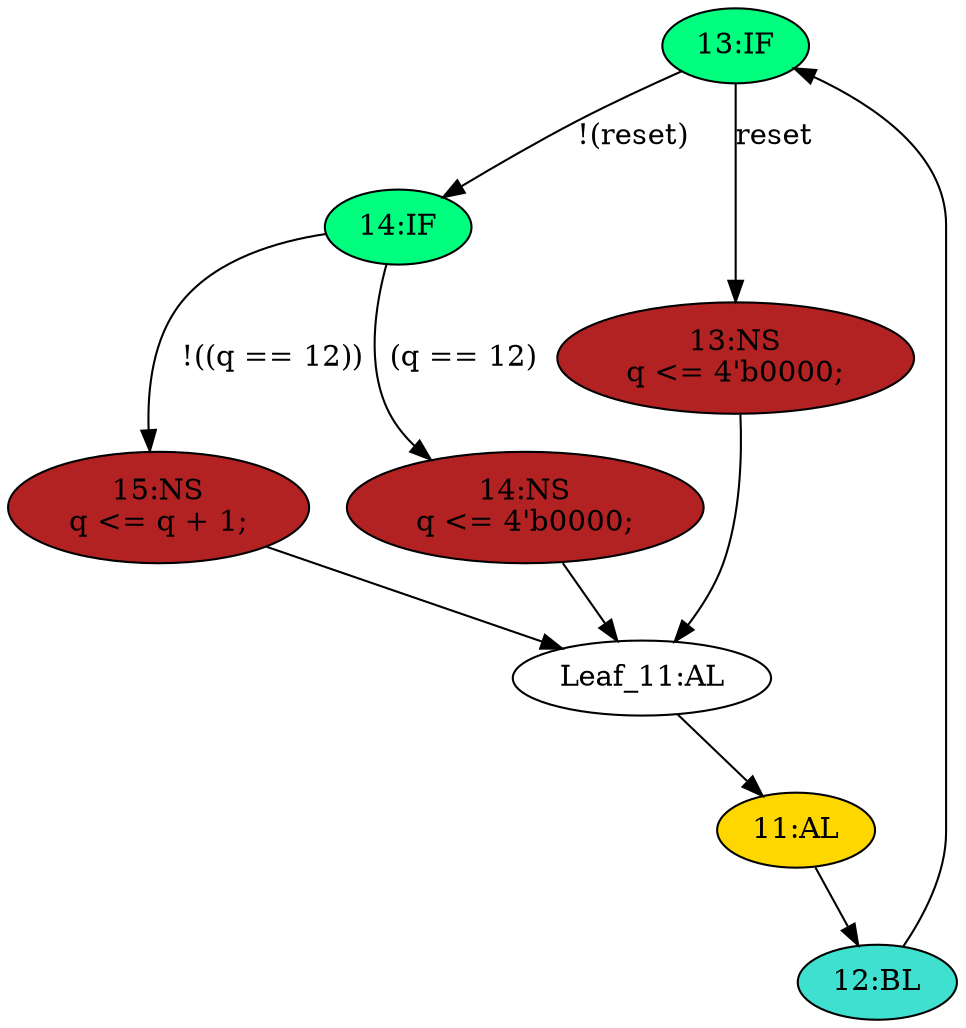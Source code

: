 strict digraph "compose( ,  )" {
	node [label="\N"];
	"13:IF"	[ast="<pyverilog.vparser.ast.IfStatement object at 0x7f99743b71d0>",
		fillcolor=springgreen,
		label="13:IF",
		statements="[]",
		style=filled,
		typ=IfStatement];
	"14:IF"	[ast="<pyverilog.vparser.ast.IfStatement object at 0x7f99743a3210>",
		fillcolor=springgreen,
		label="14:IF",
		statements="[]",
		style=filled,
		typ=IfStatement];
	"13:IF" -> "14:IF"	[cond="['reset']",
		label="!(reset)",
		lineno=13];
	"13:NS"	[ast="<pyverilog.vparser.ast.NonblockingSubstitution object at 0x7f99743b7090>",
		fillcolor=firebrick,
		label="13:NS
q <= 4'b0000;",
		statements="[<pyverilog.vparser.ast.NonblockingSubstitution object at 0x7f99743b7090>]",
		style=filled,
		typ=NonblockingSubstitution];
	"13:IF" -> "13:NS"	[cond="['reset']",
		label=reset,
		lineno=13];
	"11:AL"	[ast="<pyverilog.vparser.ast.Always object at 0x7f9974675f10>",
		clk_sens=True,
		fillcolor=gold,
		label="11:AL",
		sens="['clk']",
		statements="[]",
		style=filled,
		typ=Always,
		use_var="['q', 'reset']"];
	"12:BL"	[ast="<pyverilog.vparser.ast.Block object at 0x7f9974675690>",
		fillcolor=turquoise,
		label="12:BL",
		statements="[]",
		style=filled,
		typ=Block];
	"11:AL" -> "12:BL"	[cond="[]",
		lineno=None];
	"Leaf_11:AL"	[def_var="['q']",
		label="Leaf_11:AL"];
	"Leaf_11:AL" -> "11:AL";
	"15:NS"	[ast="<pyverilog.vparser.ast.NonblockingSubstitution object at 0x7f997434ebd0>",
		fillcolor=firebrick,
		label="15:NS
q <= q + 1;",
		statements="[<pyverilog.vparser.ast.NonblockingSubstitution object at 0x7f997434ebd0>]",
		style=filled,
		typ=NonblockingSubstitution];
	"14:IF" -> "15:NS"	[cond="['q']",
		label="!((q == 12))",
		lineno=14];
	"14:NS"	[ast="<pyverilog.vparser.ast.NonblockingSubstitution object at 0x7f99743a3610>",
		fillcolor=firebrick,
		label="14:NS
q <= 4'b0000;",
		statements="[<pyverilog.vparser.ast.NonblockingSubstitution object at 0x7f99743a3610>]",
		style=filled,
		typ=NonblockingSubstitution];
	"14:IF" -> "14:NS"	[cond="['q']",
		label="(q == 12)",
		lineno=14];
	"12:BL" -> "13:IF"	[cond="[]",
		lineno=None];
	"15:NS" -> "Leaf_11:AL"	[cond="[]",
		lineno=None];
	"13:NS" -> "Leaf_11:AL"	[cond="[]",
		lineno=None];
	"14:NS" -> "Leaf_11:AL"	[cond="[]",
		lineno=None];
}
